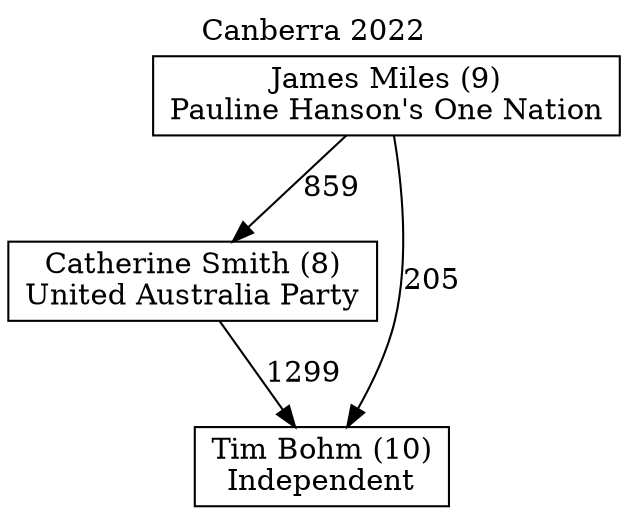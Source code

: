 // House preference flow
digraph "Tim Bohm (10)_Canberra_2022" {
	graph [label="Canberra 2022" labelloc=t mclimit=10]
	node [shape=box]
	"James Miles (9)" [label="James Miles (9)
Pauline Hanson's One Nation"]
	"Catherine Smith (8)" [label="Catherine Smith (8)
United Australia Party"]
	"Tim Bohm (10)" [label="Tim Bohm (10)
Independent"]
	"James Miles (9)" -> "Catherine Smith (8)" [label=859]
	"James Miles (9)" -> "Tim Bohm (10)" [label=205]
	"Catherine Smith (8)" -> "Tim Bohm (10)" [label=1299]
}
